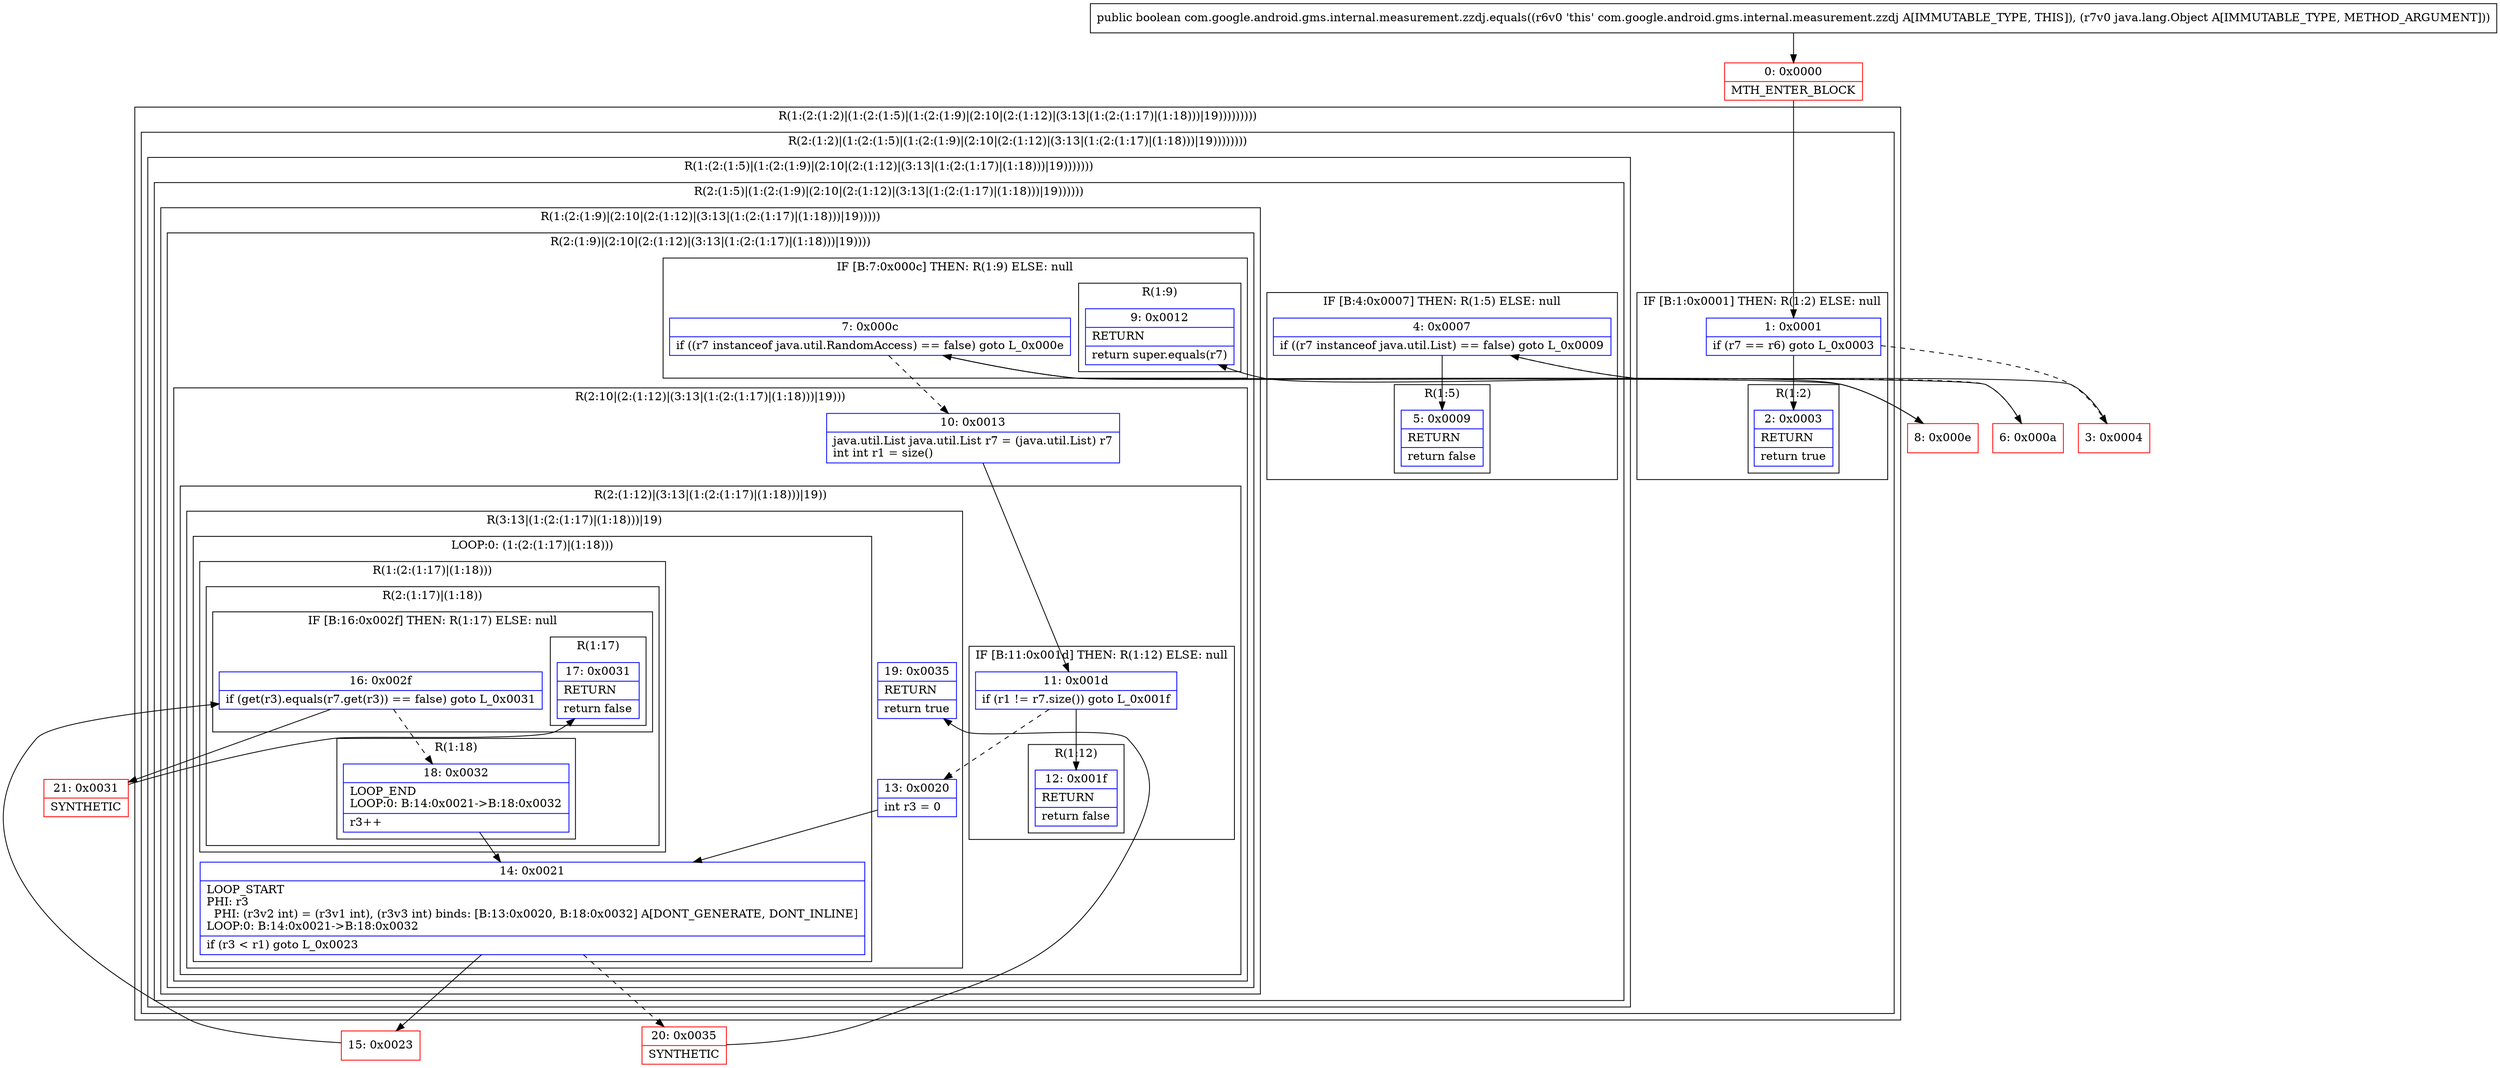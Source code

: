digraph "CFG forcom.google.android.gms.internal.measurement.zzdj.equals(Ljava\/lang\/Object;)Z" {
subgraph cluster_Region_1219053386 {
label = "R(1:(2:(1:2)|(1:(2:(1:5)|(1:(2:(1:9)|(2:10|(2:(1:12)|(3:13|(1:(2:(1:17)|(1:18)))|19)))))))))";
node [shape=record,color=blue];
subgraph cluster_Region_1046621210 {
label = "R(2:(1:2)|(1:(2:(1:5)|(1:(2:(1:9)|(2:10|(2:(1:12)|(3:13|(1:(2:(1:17)|(1:18)))|19))))))))";
node [shape=record,color=blue];
subgraph cluster_IfRegion_1159006958 {
label = "IF [B:1:0x0001] THEN: R(1:2) ELSE: null";
node [shape=record,color=blue];
Node_1 [shape=record,label="{1\:\ 0x0001|if (r7 == r6) goto L_0x0003\l}"];
subgraph cluster_Region_1132276649 {
label = "R(1:2)";
node [shape=record,color=blue];
Node_2 [shape=record,label="{2\:\ 0x0003|RETURN\l|return true\l}"];
}
}
subgraph cluster_Region_1097643931 {
label = "R(1:(2:(1:5)|(1:(2:(1:9)|(2:10|(2:(1:12)|(3:13|(1:(2:(1:17)|(1:18)))|19)))))))";
node [shape=record,color=blue];
subgraph cluster_Region_1858158928 {
label = "R(2:(1:5)|(1:(2:(1:9)|(2:10|(2:(1:12)|(3:13|(1:(2:(1:17)|(1:18)))|19))))))";
node [shape=record,color=blue];
subgraph cluster_IfRegion_57566236 {
label = "IF [B:4:0x0007] THEN: R(1:5) ELSE: null";
node [shape=record,color=blue];
Node_4 [shape=record,label="{4\:\ 0x0007|if ((r7 instanceof java.util.List) == false) goto L_0x0009\l}"];
subgraph cluster_Region_694429627 {
label = "R(1:5)";
node [shape=record,color=blue];
Node_5 [shape=record,label="{5\:\ 0x0009|RETURN\l|return false\l}"];
}
}
subgraph cluster_Region_227581283 {
label = "R(1:(2:(1:9)|(2:10|(2:(1:12)|(3:13|(1:(2:(1:17)|(1:18)))|19)))))";
node [shape=record,color=blue];
subgraph cluster_Region_1774163520 {
label = "R(2:(1:9)|(2:10|(2:(1:12)|(3:13|(1:(2:(1:17)|(1:18)))|19))))";
node [shape=record,color=blue];
subgraph cluster_IfRegion_427901423 {
label = "IF [B:7:0x000c] THEN: R(1:9) ELSE: null";
node [shape=record,color=blue];
Node_7 [shape=record,label="{7\:\ 0x000c|if ((r7 instanceof java.util.RandomAccess) == false) goto L_0x000e\l}"];
subgraph cluster_Region_298906779 {
label = "R(1:9)";
node [shape=record,color=blue];
Node_9 [shape=record,label="{9\:\ 0x0012|RETURN\l|return super.equals(r7)\l}"];
}
}
subgraph cluster_Region_1135683735 {
label = "R(2:10|(2:(1:12)|(3:13|(1:(2:(1:17)|(1:18)))|19)))";
node [shape=record,color=blue];
Node_10 [shape=record,label="{10\:\ 0x0013|java.util.List java.util.List r7 = (java.util.List) r7\lint int r1 = size()\l}"];
subgraph cluster_Region_404887623 {
label = "R(2:(1:12)|(3:13|(1:(2:(1:17)|(1:18)))|19))";
node [shape=record,color=blue];
subgraph cluster_IfRegion_2140342270 {
label = "IF [B:11:0x001d] THEN: R(1:12) ELSE: null";
node [shape=record,color=blue];
Node_11 [shape=record,label="{11\:\ 0x001d|if (r1 != r7.size()) goto L_0x001f\l}"];
subgraph cluster_Region_221937813 {
label = "R(1:12)";
node [shape=record,color=blue];
Node_12 [shape=record,label="{12\:\ 0x001f|RETURN\l|return false\l}"];
}
}
subgraph cluster_Region_664754289 {
label = "R(3:13|(1:(2:(1:17)|(1:18)))|19)";
node [shape=record,color=blue];
Node_13 [shape=record,label="{13\:\ 0x0020|int r3 = 0\l}"];
subgraph cluster_LoopRegion_1839214786 {
label = "LOOP:0: (1:(2:(1:17)|(1:18)))";
node [shape=record,color=blue];
Node_14 [shape=record,label="{14\:\ 0x0021|LOOP_START\lPHI: r3 \l  PHI: (r3v2 int) = (r3v1 int), (r3v3 int) binds: [B:13:0x0020, B:18:0x0032] A[DONT_GENERATE, DONT_INLINE]\lLOOP:0: B:14:0x0021\-\>B:18:0x0032\l|if (r3 \< r1) goto L_0x0023\l}"];
subgraph cluster_Region_505886436 {
label = "R(1:(2:(1:17)|(1:18)))";
node [shape=record,color=blue];
subgraph cluster_Region_138771863 {
label = "R(2:(1:17)|(1:18))";
node [shape=record,color=blue];
subgraph cluster_IfRegion_412753641 {
label = "IF [B:16:0x002f] THEN: R(1:17) ELSE: null";
node [shape=record,color=blue];
Node_16 [shape=record,label="{16\:\ 0x002f|if (get(r3).equals(r7.get(r3)) == false) goto L_0x0031\l}"];
subgraph cluster_Region_11382008 {
label = "R(1:17)";
node [shape=record,color=blue];
Node_17 [shape=record,label="{17\:\ 0x0031|RETURN\l|return false\l}"];
}
}
subgraph cluster_Region_1087641483 {
label = "R(1:18)";
node [shape=record,color=blue];
Node_18 [shape=record,label="{18\:\ 0x0032|LOOP_END\lLOOP:0: B:14:0x0021\-\>B:18:0x0032\l|r3++\l}"];
}
}
}
}
Node_19 [shape=record,label="{19\:\ 0x0035|RETURN\l|return true\l}"];
}
}
}
}
}
}
}
}
}
Node_0 [shape=record,color=red,label="{0\:\ 0x0000|MTH_ENTER_BLOCK\l}"];
Node_3 [shape=record,color=red,label="{3\:\ 0x0004}"];
Node_6 [shape=record,color=red,label="{6\:\ 0x000a}"];
Node_8 [shape=record,color=red,label="{8\:\ 0x000e}"];
Node_15 [shape=record,color=red,label="{15\:\ 0x0023}"];
Node_20 [shape=record,color=red,label="{20\:\ 0x0035|SYNTHETIC\l}"];
Node_21 [shape=record,color=red,label="{21\:\ 0x0031|SYNTHETIC\l}"];
MethodNode[shape=record,label="{public boolean com.google.android.gms.internal.measurement.zzdj.equals((r6v0 'this' com.google.android.gms.internal.measurement.zzdj A[IMMUTABLE_TYPE, THIS]), (r7v0 java.lang.Object A[IMMUTABLE_TYPE, METHOD_ARGUMENT])) }"];
MethodNode -> Node_0;
Node_1 -> Node_2;
Node_1 -> Node_3[style=dashed];
Node_4 -> Node_5;
Node_4 -> Node_6[style=dashed];
Node_7 -> Node_8;
Node_7 -> Node_10[style=dashed];
Node_10 -> Node_11;
Node_11 -> Node_12;
Node_11 -> Node_13[style=dashed];
Node_13 -> Node_14;
Node_14 -> Node_15;
Node_14 -> Node_20[style=dashed];
Node_16 -> Node_18[style=dashed];
Node_16 -> Node_21;
Node_18 -> Node_14;
Node_0 -> Node_1;
Node_3 -> Node_4;
Node_6 -> Node_7;
Node_8 -> Node_9;
Node_15 -> Node_16;
Node_20 -> Node_19;
Node_21 -> Node_17;
}

